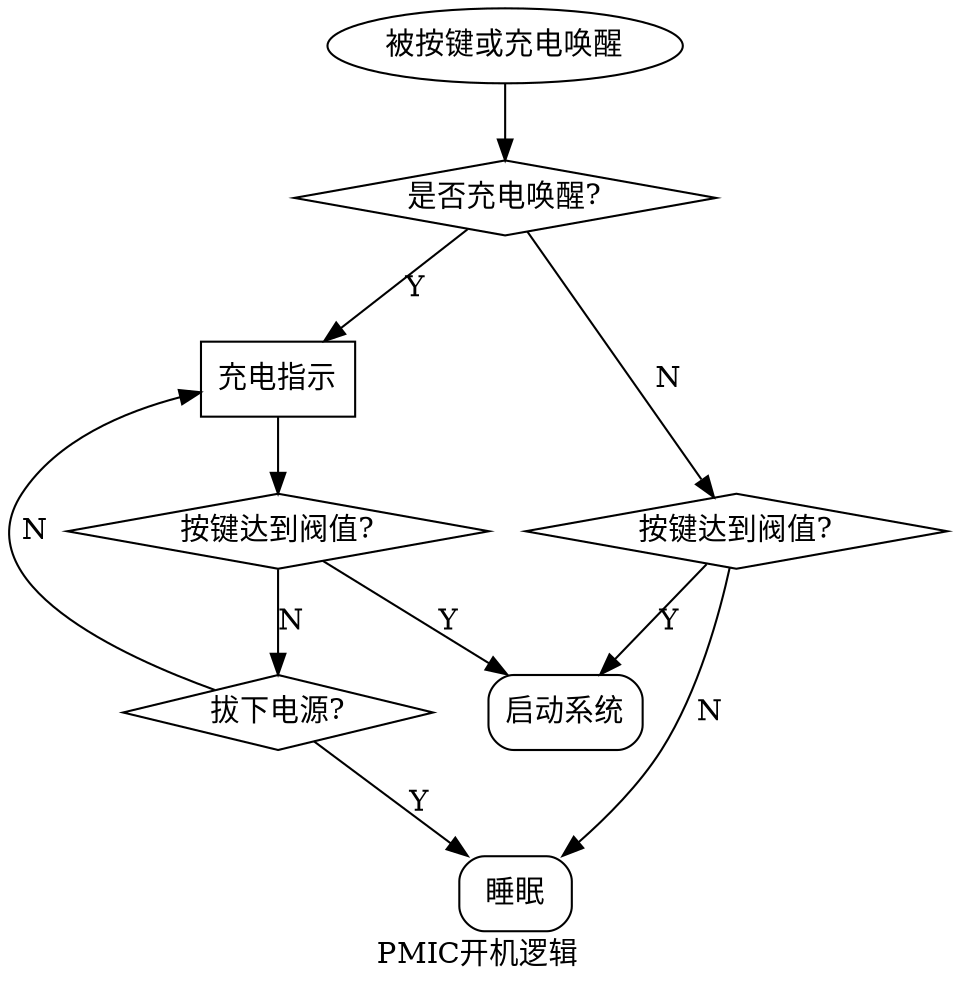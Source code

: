 digraph pw_on{
    graph[label="PMIC开机逻辑"];

    wake_up[label="被按键或充电唤醒"];
    is_charge[shape=diamond, label="是否充电唤醒?"];
    dis_charge[shape=rectangle,label="充电指示"];
    is_long_enough[shape=diamond,label="按键达到阀值?"];
    is_key_long_enough[shape=diamond,label="按键达到阀值?"];
    wake_up -> is_charge;
    is_charge -> dis_charge[label="Y"];
    is_charge -> is_long_enough[label="N"];

    dis_charge -> is_key_long_enough;

    is_un_charge[shape=diamond,label="拔下电源?"];
    pw_on_sys[shape=rectangle,style=rounded,label="启动系统"];
    is_key_long_enough -> is_un_charge[label="N"];
    is_key_long_enough -> pw_on_sys[label="Y"];

    sleep[shape=rectangle,style=rounded,label="睡眠"];
    is_un_charge -> dis_charge[label="N"];
    is_un_charge -> sleep[label="Y"];


    is_long_enough -> sleep[label="N"];
    is_long_enough -> pw_on_sys[label="Y"];
}
